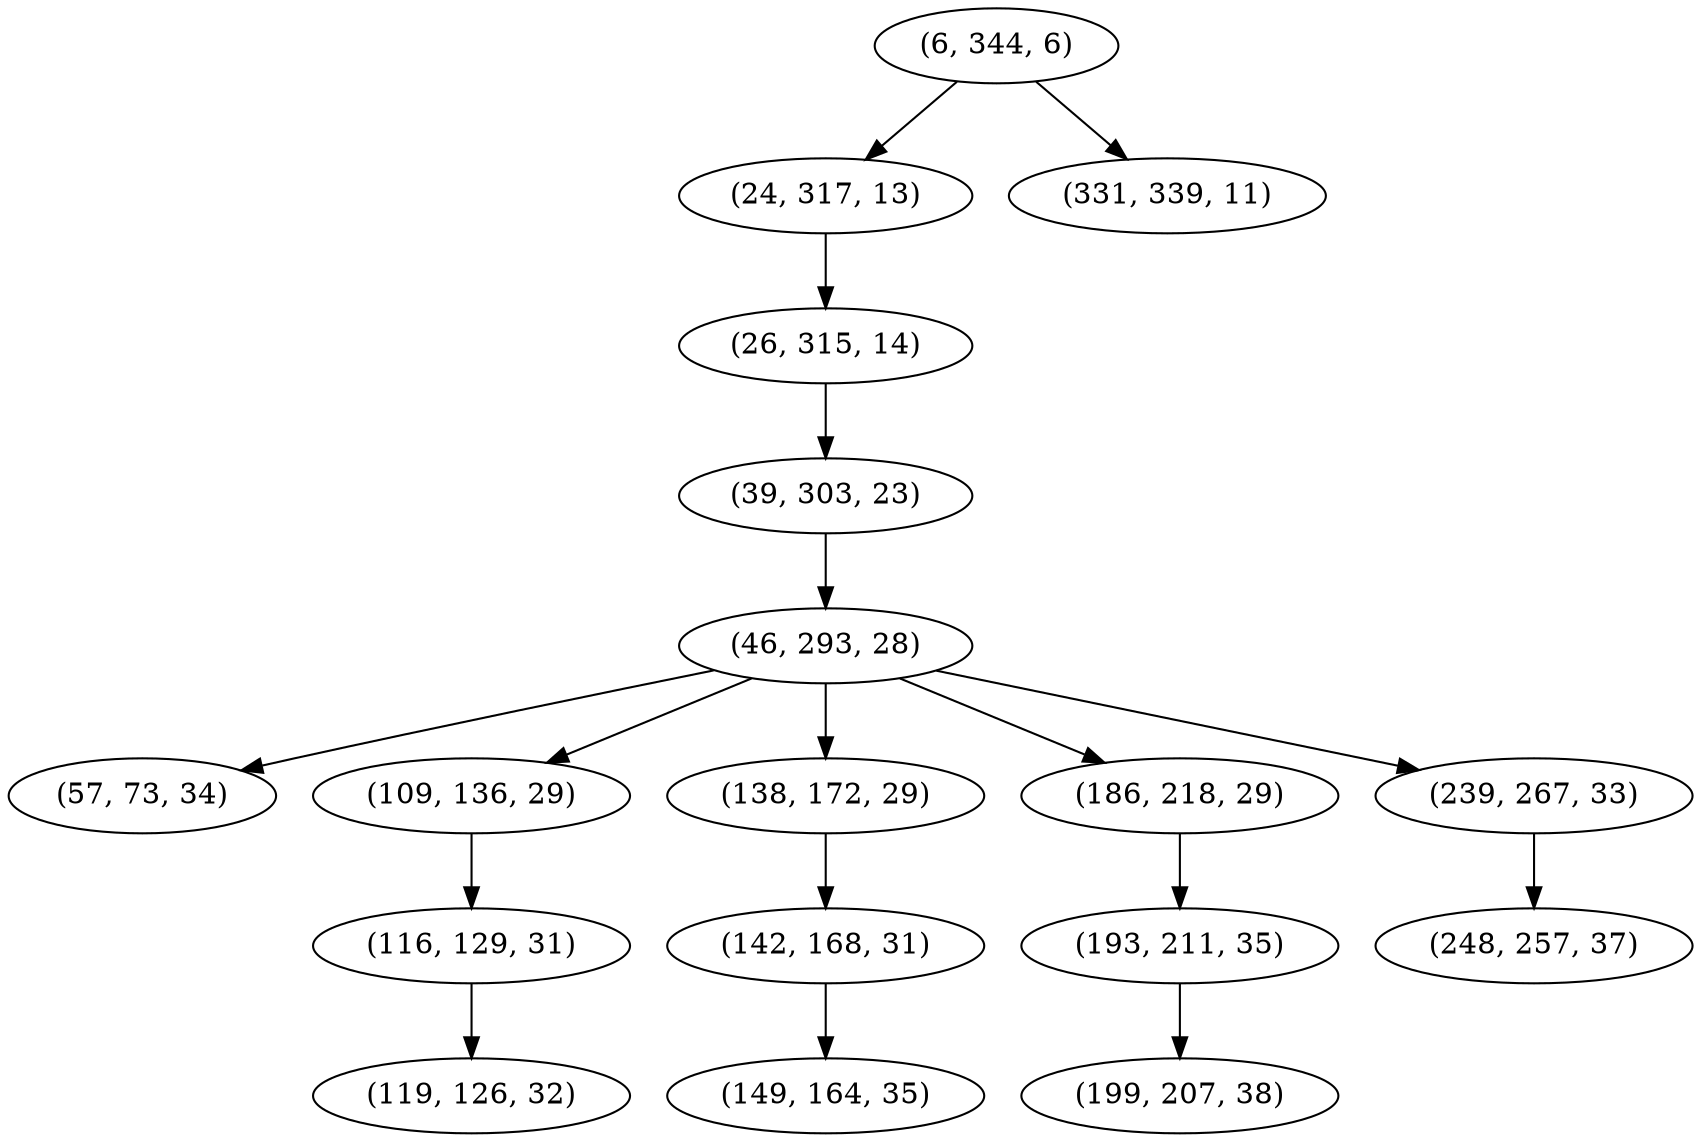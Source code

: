 digraph tree {
    "(6, 344, 6)";
    "(24, 317, 13)";
    "(26, 315, 14)";
    "(39, 303, 23)";
    "(46, 293, 28)";
    "(57, 73, 34)";
    "(109, 136, 29)";
    "(116, 129, 31)";
    "(119, 126, 32)";
    "(138, 172, 29)";
    "(142, 168, 31)";
    "(149, 164, 35)";
    "(186, 218, 29)";
    "(193, 211, 35)";
    "(199, 207, 38)";
    "(239, 267, 33)";
    "(248, 257, 37)";
    "(331, 339, 11)";
    "(6, 344, 6)" -> "(24, 317, 13)";
    "(6, 344, 6)" -> "(331, 339, 11)";
    "(24, 317, 13)" -> "(26, 315, 14)";
    "(26, 315, 14)" -> "(39, 303, 23)";
    "(39, 303, 23)" -> "(46, 293, 28)";
    "(46, 293, 28)" -> "(57, 73, 34)";
    "(46, 293, 28)" -> "(109, 136, 29)";
    "(46, 293, 28)" -> "(138, 172, 29)";
    "(46, 293, 28)" -> "(186, 218, 29)";
    "(46, 293, 28)" -> "(239, 267, 33)";
    "(109, 136, 29)" -> "(116, 129, 31)";
    "(116, 129, 31)" -> "(119, 126, 32)";
    "(138, 172, 29)" -> "(142, 168, 31)";
    "(142, 168, 31)" -> "(149, 164, 35)";
    "(186, 218, 29)" -> "(193, 211, 35)";
    "(193, 211, 35)" -> "(199, 207, 38)";
    "(239, 267, 33)" -> "(248, 257, 37)";
}
